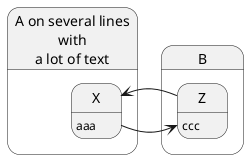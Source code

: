 {
  "sha1": "siz3sy9sd8nfof7pl6oy7ply0izi9nq",
  "insertion": {
    "when": "2024-06-04T17:28:45.151Z",
    "url": "https://github.com/plantuml/plantuml/issues/863",
    "user": "plantuml@gmail.com"
  }
}
@startuml

state A as "A on several lines\nwith\na lot of text" {
  X : aaa
}
state B {
  Z : ccc
}
X -> Z
X <- Z
@enduml
